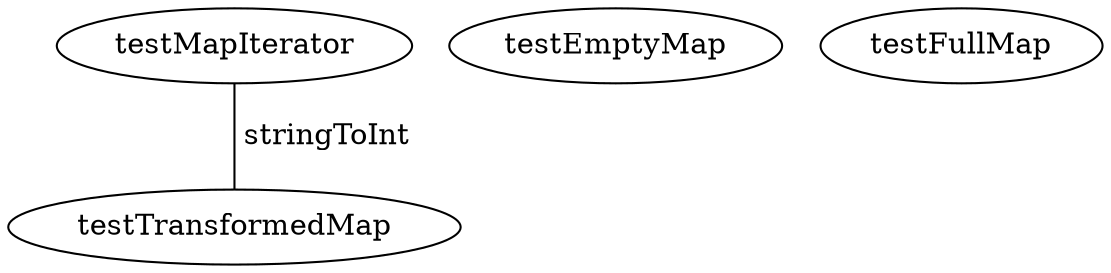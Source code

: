 digraph G {
testMapIterator;
testEmptyMap;
testFullMap;
testTransformedMap;
testMapIterator -> testTransformedMap [label=" stringToInt", dir=none];
}